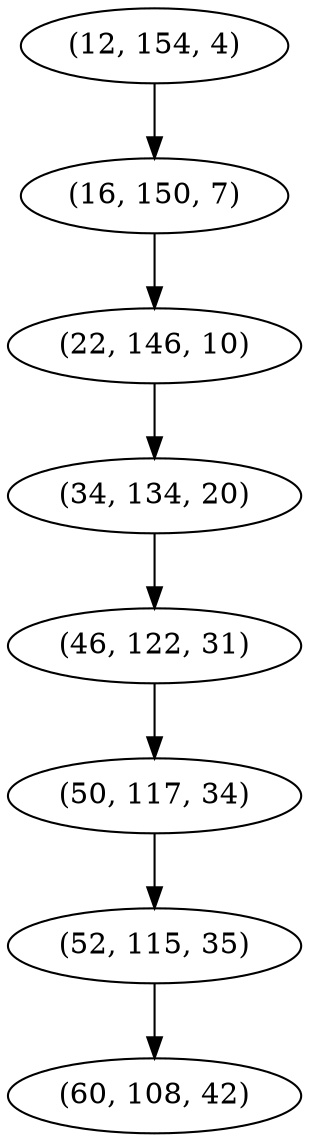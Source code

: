 digraph tree {
    "(12, 154, 4)";
    "(16, 150, 7)";
    "(22, 146, 10)";
    "(34, 134, 20)";
    "(46, 122, 31)";
    "(50, 117, 34)";
    "(52, 115, 35)";
    "(60, 108, 42)";
    "(12, 154, 4)" -> "(16, 150, 7)";
    "(16, 150, 7)" -> "(22, 146, 10)";
    "(22, 146, 10)" -> "(34, 134, 20)";
    "(34, 134, 20)" -> "(46, 122, 31)";
    "(46, 122, 31)" -> "(50, 117, 34)";
    "(50, 117, 34)" -> "(52, 115, 35)";
    "(52, 115, 35)" -> "(60, 108, 42)";
}
